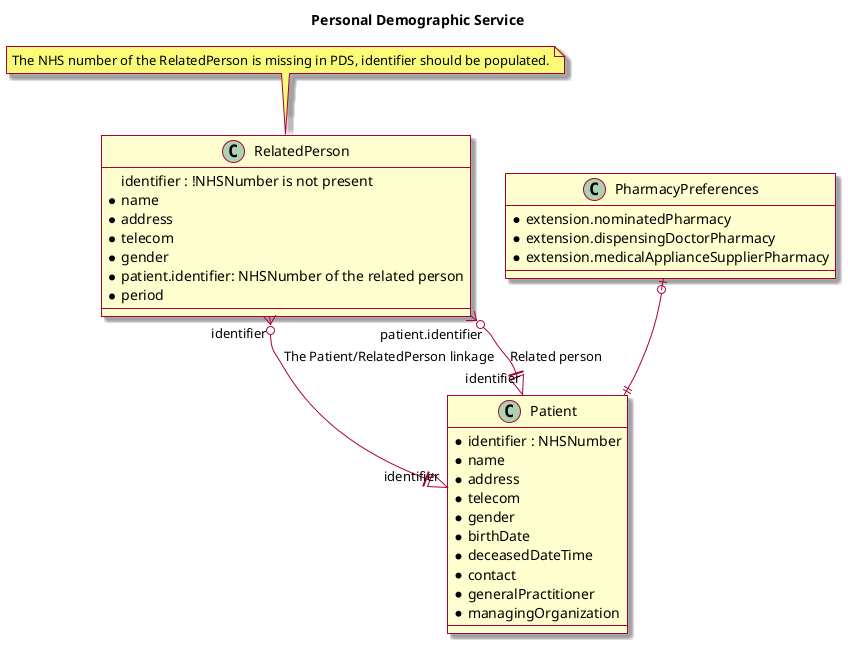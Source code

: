 @startuml

skin rose

title Personal Demographic Service

class Patient {
  * identifier : NHSNumber
  * name
  * address
  * telecom
  * gender
  * birthDate
  * deceasedDateTime
  * contact
  * generalPractitioner
  * managingOrganization
}

class RelatedPerson {
  identifier : !NHSNumber is not present
  * name
  * address
  * telecom
  * gender
  * patient.identifier: NHSNumber of the related person
  * period
}

class PharmacyPreferences {
  * extension.nominatedPharmacy
  * extension.dispensingDoctorPharmacy
  * extension.medicalApplianceSupplierPharmacy
}

RelatedPerson "identifier" }o--||> "identifier" Patient: The Patient/RelatedPerson linkage
RelatedPerson "patient.identifier" }o--||> "identifier" Patient : Related person
PharmacyPreferences |o--|| Patient

note "The NHS number of the RelatedPerson is missing in PDS, identifier should be populated." as PDS

PDS .. RelatedPerson

@enduml
